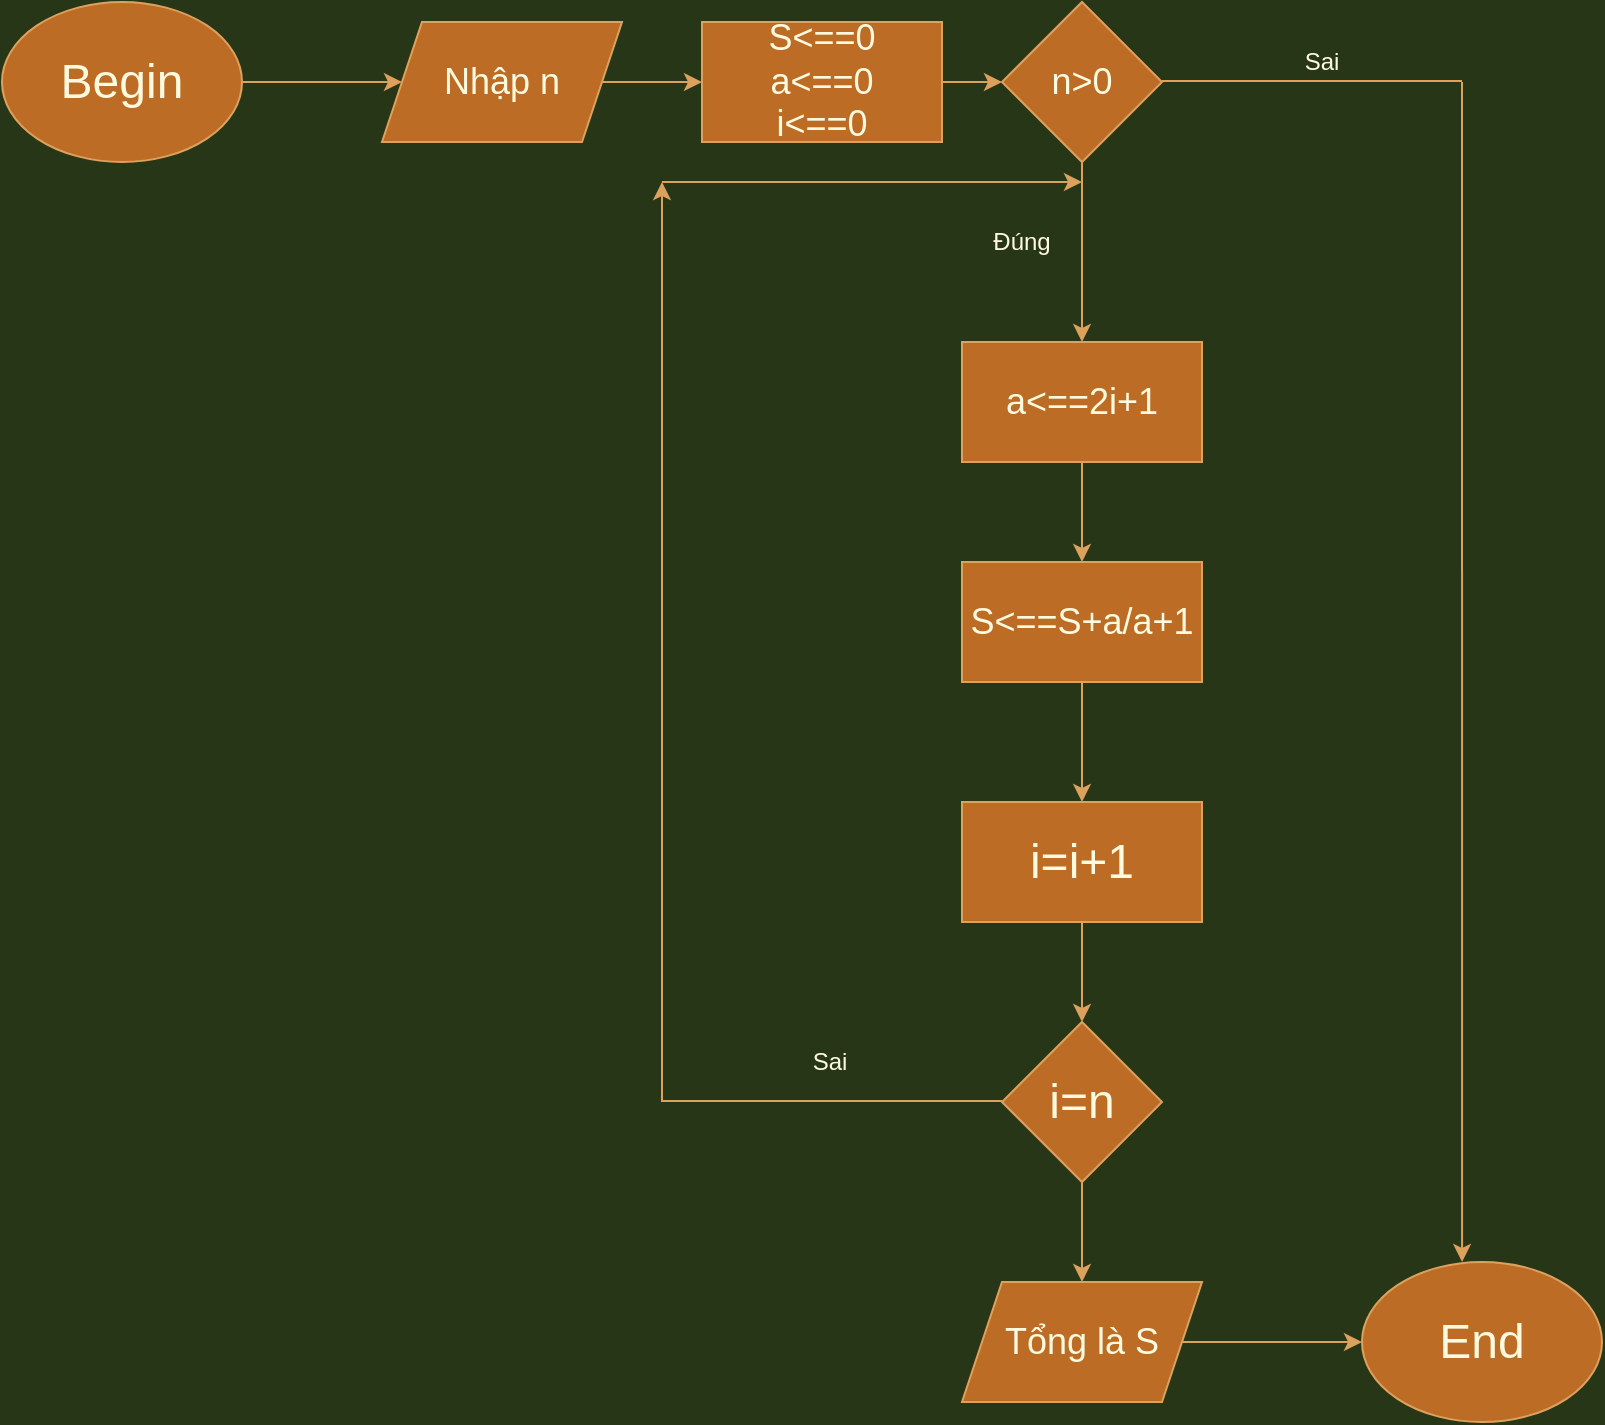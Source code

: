 <mxfile version="14.4.4" type="github">
  <diagram id="C5RBs43oDa-KdzZeNtuy" name="Page-1">
    <mxGraphModel dx="1038" dy="548" grid="1" gridSize="10" guides="1" tooltips="1" connect="1" arrows="1" fold="1" page="1" pageScale="1" pageWidth="827" pageHeight="1169" background="#283618" math="0" shadow="0">
      <root>
        <mxCell id="WIyWlLk6GJQsqaUBKTNV-0" />
        <mxCell id="WIyWlLk6GJQsqaUBKTNV-1" parent="WIyWlLk6GJQsqaUBKTNV-0" />
        <mxCell id="tV4dx6V_VerZAYhTEQgx-2" style="edgeStyle=orthogonalEdgeStyle;curved=0;rounded=1;sketch=0;orthogonalLoop=1;jettySize=auto;html=1;exitX=1;exitY=0.5;exitDx=0;exitDy=0;entryX=0;entryY=0.5;entryDx=0;entryDy=0;strokeColor=#DDA15E;fillColor=#BC6C25;fontColor=#FEFAE0;labelBackgroundColor=#283618;" edge="1" parent="WIyWlLk6GJQsqaUBKTNV-1" source="tV4dx6V_VerZAYhTEQgx-0" target="tV4dx6V_VerZAYhTEQgx-1">
          <mxGeometry relative="1" as="geometry" />
        </mxCell>
        <mxCell id="tV4dx6V_VerZAYhTEQgx-0" value="&lt;font style=&quot;font-size: 24px&quot;&gt;Begin&lt;/font&gt;" style="ellipse;whiteSpace=wrap;html=1;rounded=0;sketch=0;strokeColor=#DDA15E;fillColor=#BC6C25;fontColor=#FEFAE0;" vertex="1" parent="WIyWlLk6GJQsqaUBKTNV-1">
          <mxGeometry width="120" height="80" as="geometry" />
        </mxCell>
        <mxCell id="tV4dx6V_VerZAYhTEQgx-17" style="edgeStyle=orthogonalEdgeStyle;curved=0;rounded=1;sketch=0;orthogonalLoop=1;jettySize=auto;html=1;exitX=1;exitY=0.5;exitDx=0;exitDy=0;entryX=0;entryY=0.5;entryDx=0;entryDy=0;strokeColor=#DDA15E;fillColor=#BC6C25;fontColor=#FEFAE0;labelBackgroundColor=#283618;" edge="1" parent="WIyWlLk6GJQsqaUBKTNV-1" source="tV4dx6V_VerZAYhTEQgx-1" target="tV4dx6V_VerZAYhTEQgx-16">
          <mxGeometry relative="1" as="geometry" />
        </mxCell>
        <mxCell id="tV4dx6V_VerZAYhTEQgx-1" value="&lt;font style=&quot;font-size: 18px&quot;&gt;Nhập n&lt;/font&gt;" style="shape=parallelogram;perimeter=parallelogramPerimeter;whiteSpace=wrap;html=1;fixedSize=1;rounded=0;sketch=0;strokeColor=#DDA15E;fillColor=#BC6C25;fontColor=#FEFAE0;" vertex="1" parent="WIyWlLk6GJQsqaUBKTNV-1">
          <mxGeometry x="190" y="10" width="120" height="60" as="geometry" />
        </mxCell>
        <mxCell id="tV4dx6V_VerZAYhTEQgx-19" style="edgeStyle=orthogonalEdgeStyle;curved=0;rounded=1;sketch=0;orthogonalLoop=1;jettySize=auto;html=1;exitX=0.5;exitY=1;exitDx=0;exitDy=0;strokeColor=#DDA15E;fillColor=#BC6C25;fontColor=#FEFAE0;labelBackgroundColor=#283618;" edge="1" parent="WIyWlLk6GJQsqaUBKTNV-1" source="tV4dx6V_VerZAYhTEQgx-3">
          <mxGeometry relative="1" as="geometry">
            <mxPoint x="540" y="170" as="targetPoint" />
          </mxGeometry>
        </mxCell>
        <mxCell id="tV4dx6V_VerZAYhTEQgx-3" value="&lt;font style=&quot;font-size: 18px&quot;&gt;n&amp;gt;0&lt;/font&gt;" style="rhombus;whiteSpace=wrap;html=1;rounded=0;sketch=0;strokeColor=#DDA15E;fillColor=#BC6C25;fontColor=#FEFAE0;" vertex="1" parent="WIyWlLk6GJQsqaUBKTNV-1">
          <mxGeometry x="500" width="80" height="80" as="geometry" />
        </mxCell>
        <mxCell id="tV4dx6V_VerZAYhTEQgx-6" value="" style="endArrow=none;html=1;strokeColor=#DDA15E;fillColor=#BC6C25;fontColor=#FEFAE0;labelBackgroundColor=#283618;" edge="1" parent="WIyWlLk6GJQsqaUBKTNV-1">
          <mxGeometry width="50" height="50" relative="1" as="geometry">
            <mxPoint x="580" y="39.5" as="sourcePoint" />
            <mxPoint x="730" y="39.5" as="targetPoint" />
          </mxGeometry>
        </mxCell>
        <mxCell id="tV4dx6V_VerZAYhTEQgx-7" value="Sai" style="text;html=1;strokeColor=none;fillColor=none;align=center;verticalAlign=middle;whiteSpace=wrap;rounded=0;sketch=0;fontColor=#FEFAE0;" vertex="1" parent="WIyWlLk6GJQsqaUBKTNV-1">
          <mxGeometry x="640" y="20" width="40" height="20" as="geometry" />
        </mxCell>
        <mxCell id="tV4dx6V_VerZAYhTEQgx-9" value="Đúng" style="text;html=1;strokeColor=none;fillColor=none;align=center;verticalAlign=middle;whiteSpace=wrap;rounded=0;sketch=0;fontColor=#FEFAE0;" vertex="1" parent="WIyWlLk6GJQsqaUBKTNV-1">
          <mxGeometry x="490" y="110" width="40" height="20" as="geometry" />
        </mxCell>
        <mxCell id="tV4dx6V_VerZAYhTEQgx-18" style="edgeStyle=orthogonalEdgeStyle;curved=0;rounded=1;sketch=0;orthogonalLoop=1;jettySize=auto;html=1;exitX=1;exitY=0.5;exitDx=0;exitDy=0;entryX=0;entryY=0.5;entryDx=0;entryDy=0;strokeColor=#DDA15E;fillColor=#BC6C25;fontColor=#FEFAE0;labelBackgroundColor=#283618;" edge="1" parent="WIyWlLk6GJQsqaUBKTNV-1" source="tV4dx6V_VerZAYhTEQgx-16" target="tV4dx6V_VerZAYhTEQgx-3">
          <mxGeometry relative="1" as="geometry" />
        </mxCell>
        <mxCell id="tV4dx6V_VerZAYhTEQgx-16" value="&lt;font style=&quot;font-size: 18px&quot;&gt;S&amp;lt;==0&lt;br&gt;a&amp;lt;==0&lt;br&gt;i&amp;lt;==0&lt;/font&gt;" style="rounded=0;whiteSpace=wrap;html=1;sketch=0;strokeColor=#DDA15E;fillColor=#BC6C25;fontColor=#FEFAE0;" vertex="1" parent="WIyWlLk6GJQsqaUBKTNV-1">
          <mxGeometry x="350" y="10" width="120" height="60" as="geometry" />
        </mxCell>
        <mxCell id="tV4dx6V_VerZAYhTEQgx-23" style="edgeStyle=orthogonalEdgeStyle;curved=0;rounded=1;sketch=0;orthogonalLoop=1;jettySize=auto;html=1;exitX=0.5;exitY=1;exitDx=0;exitDy=0;entryX=0.5;entryY=0;entryDx=0;entryDy=0;strokeColor=#DDA15E;fillColor=#BC6C25;fontColor=#FEFAE0;labelBackgroundColor=#283618;" edge="1" parent="WIyWlLk6GJQsqaUBKTNV-1" source="tV4dx6V_VerZAYhTEQgx-20" target="tV4dx6V_VerZAYhTEQgx-22">
          <mxGeometry relative="1" as="geometry" />
        </mxCell>
        <mxCell id="tV4dx6V_VerZAYhTEQgx-20" value="&lt;font style=&quot;font-size: 18px&quot;&gt;a&amp;lt;==2i+1&lt;/font&gt;" style="rounded=0;whiteSpace=wrap;html=1;sketch=0;strokeColor=#DDA15E;fillColor=#BC6C25;fontColor=#FEFAE0;" vertex="1" parent="WIyWlLk6GJQsqaUBKTNV-1">
          <mxGeometry x="480" y="170" width="120" height="60" as="geometry" />
        </mxCell>
        <mxCell id="tV4dx6V_VerZAYhTEQgx-25" style="edgeStyle=orthogonalEdgeStyle;curved=0;rounded=1;sketch=0;orthogonalLoop=1;jettySize=auto;html=1;exitX=0.5;exitY=1;exitDx=0;exitDy=0;entryX=0.5;entryY=0;entryDx=0;entryDy=0;strokeColor=#DDA15E;fillColor=#BC6C25;fontColor=#FEFAE0;labelBackgroundColor=#283618;" edge="1" parent="WIyWlLk6GJQsqaUBKTNV-1" source="tV4dx6V_VerZAYhTEQgx-22" target="tV4dx6V_VerZAYhTEQgx-24">
          <mxGeometry relative="1" as="geometry" />
        </mxCell>
        <mxCell id="tV4dx6V_VerZAYhTEQgx-22" value="&lt;font style=&quot;font-size: 18px&quot;&gt;S&amp;lt;==S+a/a+1&lt;/font&gt;" style="rounded=0;whiteSpace=wrap;html=1;sketch=0;strokeColor=#DDA15E;fillColor=#BC6C25;fontColor=#FEFAE0;" vertex="1" parent="WIyWlLk6GJQsqaUBKTNV-1">
          <mxGeometry x="480" y="280" width="120" height="60" as="geometry" />
        </mxCell>
        <mxCell id="tV4dx6V_VerZAYhTEQgx-29" style="edgeStyle=orthogonalEdgeStyle;curved=0;rounded=1;sketch=0;orthogonalLoop=1;jettySize=auto;html=1;exitX=0.5;exitY=1;exitDx=0;exitDy=0;entryX=0.5;entryY=0;entryDx=0;entryDy=0;strokeColor=#DDA15E;fillColor=#BC6C25;fontColor=#FEFAE0;labelBackgroundColor=#283618;" edge="1" parent="WIyWlLk6GJQsqaUBKTNV-1" source="tV4dx6V_VerZAYhTEQgx-24" target="tV4dx6V_VerZAYhTEQgx-26">
          <mxGeometry relative="1" as="geometry" />
        </mxCell>
        <mxCell id="tV4dx6V_VerZAYhTEQgx-24" value="&lt;font style=&quot;font-size: 24px&quot;&gt;i=i+1&lt;/font&gt;" style="rounded=0;whiteSpace=wrap;html=1;sketch=0;strokeColor=#DDA15E;fillColor=#BC6C25;fontColor=#FEFAE0;" vertex="1" parent="WIyWlLk6GJQsqaUBKTNV-1">
          <mxGeometry x="480" y="400" width="120" height="60" as="geometry" />
        </mxCell>
        <mxCell id="tV4dx6V_VerZAYhTEQgx-34" style="edgeStyle=orthogonalEdgeStyle;curved=0;rounded=1;sketch=0;orthogonalLoop=1;jettySize=auto;html=1;exitX=0.5;exitY=1;exitDx=0;exitDy=0;entryX=0.5;entryY=0;entryDx=0;entryDy=0;strokeColor=#DDA15E;fillColor=#BC6C25;fontColor=#FEFAE0;labelBackgroundColor=#283618;" edge="1" parent="WIyWlLk6GJQsqaUBKTNV-1" source="tV4dx6V_VerZAYhTEQgx-26" target="tV4dx6V_VerZAYhTEQgx-33">
          <mxGeometry relative="1" as="geometry" />
        </mxCell>
        <mxCell id="tV4dx6V_VerZAYhTEQgx-26" value="&lt;font style=&quot;font-size: 24px&quot;&gt;i=n&lt;/font&gt;" style="rhombus;whiteSpace=wrap;html=1;rounded=0;sketch=0;strokeColor=#DDA15E;fillColor=#BC6C25;fontColor=#FEFAE0;" vertex="1" parent="WIyWlLk6GJQsqaUBKTNV-1">
          <mxGeometry x="500" y="510" width="80" height="80" as="geometry" />
        </mxCell>
        <mxCell id="tV4dx6V_VerZAYhTEQgx-27" value="" style="endArrow=none;html=1;strokeColor=#DDA15E;fillColor=#BC6C25;fontColor=#FEFAE0;labelBackgroundColor=#283618;" edge="1" parent="WIyWlLk6GJQsqaUBKTNV-1">
          <mxGeometry width="50" height="50" relative="1" as="geometry">
            <mxPoint x="330" y="549.5" as="sourcePoint" />
            <mxPoint x="500" y="549.5" as="targetPoint" />
          </mxGeometry>
        </mxCell>
        <mxCell id="tV4dx6V_VerZAYhTEQgx-28" value="Sai" style="text;html=1;strokeColor=none;fillColor=none;align=center;verticalAlign=middle;whiteSpace=wrap;rounded=0;sketch=0;fontColor=#FEFAE0;" vertex="1" parent="WIyWlLk6GJQsqaUBKTNV-1">
          <mxGeometry x="394" y="520" width="40" height="20" as="geometry" />
        </mxCell>
        <mxCell id="tV4dx6V_VerZAYhTEQgx-30" value="" style="endArrow=classic;html=1;strokeColor=#DDA15E;fillColor=#BC6C25;fontColor=#FEFAE0;labelBackgroundColor=#283618;" edge="1" parent="WIyWlLk6GJQsqaUBKTNV-1">
          <mxGeometry width="50" height="50" relative="1" as="geometry">
            <mxPoint x="330" y="550" as="sourcePoint" />
            <mxPoint x="330" y="90" as="targetPoint" />
          </mxGeometry>
        </mxCell>
        <mxCell id="tV4dx6V_VerZAYhTEQgx-31" value="" style="endArrow=classic;html=1;strokeColor=#DDA15E;fillColor=#BC6C25;fontColor=#FEFAE0;labelBackgroundColor=#283618;" edge="1" parent="WIyWlLk6GJQsqaUBKTNV-1">
          <mxGeometry width="50" height="50" relative="1" as="geometry">
            <mxPoint x="330" y="90" as="sourcePoint" />
            <mxPoint x="540" y="90" as="targetPoint" />
          </mxGeometry>
        </mxCell>
        <mxCell id="tV4dx6V_VerZAYhTEQgx-36" style="edgeStyle=orthogonalEdgeStyle;curved=0;rounded=1;sketch=0;orthogonalLoop=1;jettySize=auto;html=1;exitX=1;exitY=0.5;exitDx=0;exitDy=0;strokeColor=#DDA15E;fillColor=#BC6C25;fontColor=#FEFAE0;labelBackgroundColor=#283618;" edge="1" parent="WIyWlLk6GJQsqaUBKTNV-1" source="tV4dx6V_VerZAYhTEQgx-33" target="tV4dx6V_VerZAYhTEQgx-37">
          <mxGeometry relative="1" as="geometry">
            <mxPoint x="700" y="670" as="targetPoint" />
          </mxGeometry>
        </mxCell>
        <mxCell id="tV4dx6V_VerZAYhTEQgx-33" value="&lt;font style=&quot;font-size: 18px&quot;&gt;Tổng là S&lt;/font&gt;" style="shape=parallelogram;perimeter=parallelogramPerimeter;whiteSpace=wrap;html=1;fixedSize=1;rounded=0;sketch=0;strokeColor=#DDA15E;fillColor=#BC6C25;fontColor=#FEFAE0;" vertex="1" parent="WIyWlLk6GJQsqaUBKTNV-1">
          <mxGeometry x="480" y="640" width="120" height="60" as="geometry" />
        </mxCell>
        <mxCell id="tV4dx6V_VerZAYhTEQgx-37" value="&lt;font style=&quot;font-size: 24px&quot;&gt;End&lt;/font&gt;" style="ellipse;whiteSpace=wrap;html=1;fillColor=#BC6C25;strokeColor=#DDA15E;fontColor=#FEFAE0;" vertex="1" parent="WIyWlLk6GJQsqaUBKTNV-1">
          <mxGeometry x="680" y="630" width="120" height="80" as="geometry" />
        </mxCell>
        <mxCell id="tV4dx6V_VerZAYhTEQgx-38" value="" style="endArrow=classic;html=1;strokeColor=#DDA15E;fillColor=#BC6C25;fontColor=#FEFAE0;entryX=0.417;entryY=0;entryDx=0;entryDy=0;entryPerimeter=0;" edge="1" parent="WIyWlLk6GJQsqaUBKTNV-1" target="tV4dx6V_VerZAYhTEQgx-37">
          <mxGeometry width="50" height="50" relative="1" as="geometry">
            <mxPoint x="730" y="40" as="sourcePoint" />
            <mxPoint x="780" y="-10" as="targetPoint" />
          </mxGeometry>
        </mxCell>
      </root>
    </mxGraphModel>
  </diagram>
</mxfile>
